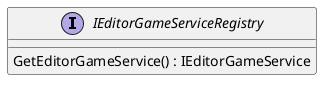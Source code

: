 @startuml
interface IEditorGameServiceRegistry {
    GetEditorGameService() : IEditorGameService
}
@enduml
